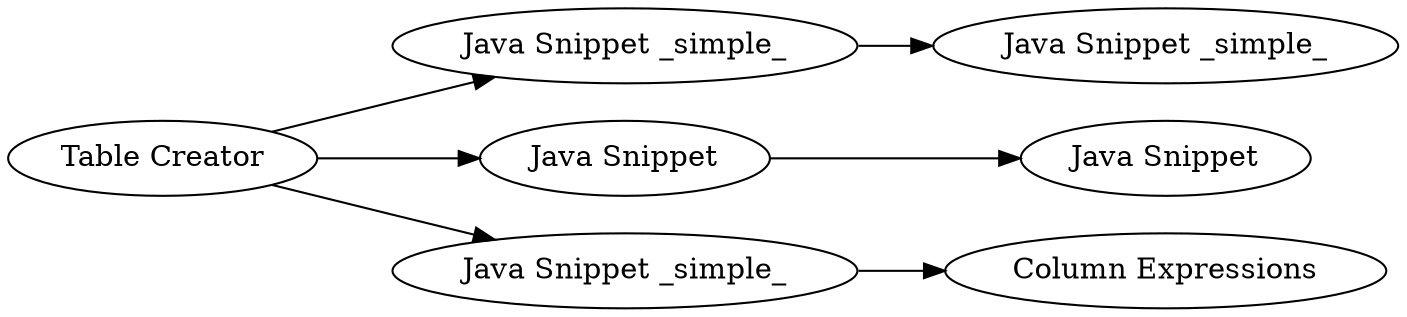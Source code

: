 digraph {
	"-2166786696518157880_2" [label="Table Creator"]
	"-2166786696518157880_9" [label="Column Expressions"]
	"-2166786696518157880_7" [label="Java Snippet _simple_"]
	"-2166786696518157880_6" [label="Java Snippet _simple_"]
	"-2166786696518157880_4" [label="Java Snippet"]
	"-2166786696518157880_8" [label="Java Snippet _simple_"]
	"-2166786696518157880_5" [label="Java Snippet"]
	"-2166786696518157880_8" -> "-2166786696518157880_9"
	"-2166786696518157880_6" -> "-2166786696518157880_7"
	"-2166786696518157880_4" -> "-2166786696518157880_5"
	"-2166786696518157880_2" -> "-2166786696518157880_8"
	"-2166786696518157880_2" -> "-2166786696518157880_6"
	"-2166786696518157880_2" -> "-2166786696518157880_4"
	rankdir=LR
}
